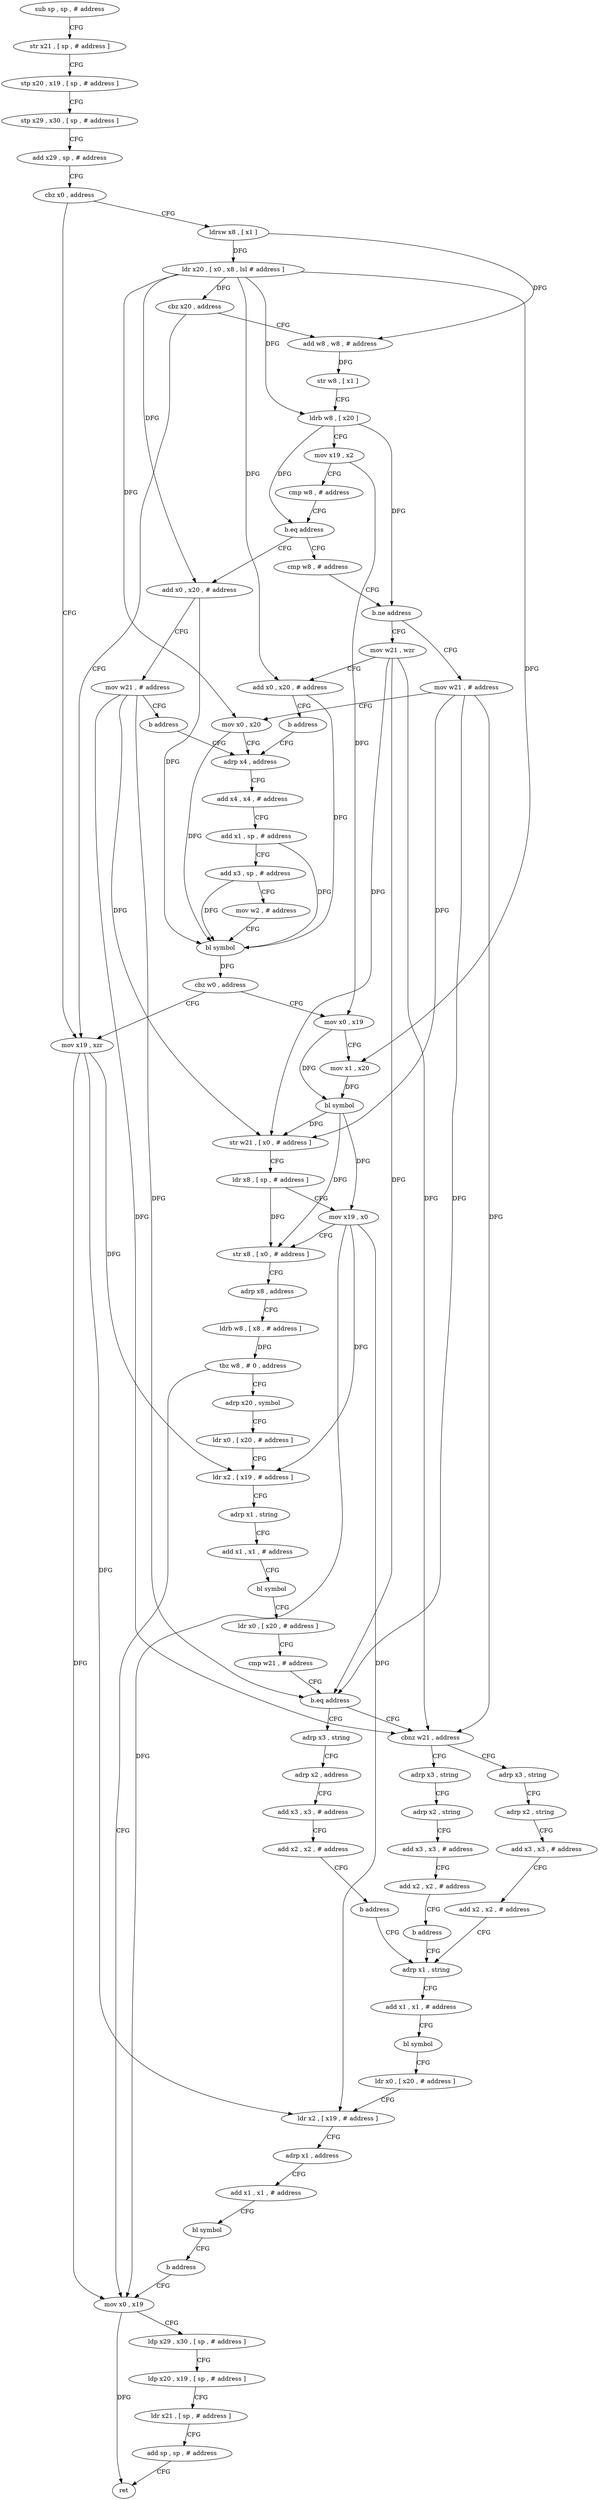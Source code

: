 digraph "func" {
"4256140" [label = "sub sp , sp , # address" ]
"4256144" [label = "str x21 , [ sp , # address ]" ]
"4256148" [label = "stp x20 , x19 , [ sp , # address ]" ]
"4256152" [label = "stp x29 , x30 , [ sp , # address ]" ]
"4256156" [label = "add x29 , sp , # address" ]
"4256160" [label = "cbz x0 , address" ]
"4256268" [label = "mov x19 , xzr" ]
"4256164" [label = "ldrsw x8 , [ x1 ]" ]
"4256272" [label = "mov x0 , x19" ]
"4256168" [label = "ldr x20 , [ x0 , x8 , lsl # address ]" ]
"4256172" [label = "cbz x20 , address" ]
"4256176" [label = "add w8 , w8 , # address" ]
"4256180" [label = "str w8 , [ x1 ]" ]
"4256184" [label = "ldrb w8 , [ x20 ]" ]
"4256188" [label = "mov x19 , x2" ]
"4256192" [label = "cmp w8 , # address" ]
"4256196" [label = "b.eq address" ]
"4256220" [label = "add x0 , x20 , # address" ]
"4256200" [label = "cmp w8 , # address" ]
"4256224" [label = "mov w21 , # address" ]
"4256228" [label = "b address" ]
"4256240" [label = "adrp x4 , address" ]
"4256204" [label = "b.ne address" ]
"4256232" [label = "mov w21 , # address" ]
"4256208" [label = "mov w21 , wzr" ]
"4256244" [label = "add x4 , x4 , # address" ]
"4256248" [label = "add x1 , sp , # address" ]
"4256252" [label = "add x3 , sp , # address" ]
"4256256" [label = "mov w2 , # address" ]
"4256260" [label = "bl symbol" ]
"4256264" [label = "cbz w0 , address" ]
"4256296" [label = "mov x0 , x19" ]
"4256236" [label = "mov x0 , x20" ]
"4256212" [label = "add x0 , x20 , # address" ]
"4256216" [label = "b address" ]
"4256300" [label = "mov x1 , x20" ]
"4256304" [label = "bl symbol" ]
"4256308" [label = "str w21 , [ x0 , # address ]" ]
"4256312" [label = "ldr x8 , [ sp , # address ]" ]
"4256316" [label = "mov x19 , x0" ]
"4256320" [label = "str x8 , [ x0 , # address ]" ]
"4256324" [label = "adrp x8 , address" ]
"4256328" [label = "ldrb w8 , [ x8 , # address ]" ]
"4256332" [label = "tbz w8 , # 0 , address" ]
"4256336" [label = "adrp x20 , symbol" ]
"4256276" [label = "ldp x29 , x30 , [ sp , # address ]" ]
"4256280" [label = "ldp x20 , x19 , [ sp , # address ]" ]
"4256284" [label = "ldr x21 , [ sp , # address ]" ]
"4256288" [label = "add sp , sp , # address" ]
"4256292" [label = "ret" ]
"4256340" [label = "ldr x0 , [ x20 , # address ]" ]
"4256344" [label = "ldr x2 , [ x19 , # address ]" ]
"4256348" [label = "adrp x1 , string" ]
"4256352" [label = "add x1 , x1 , # address" ]
"4256356" [label = "bl symbol" ]
"4256360" [label = "ldr x0 , [ x20 , # address ]" ]
"4256364" [label = "cmp w21 , # address" ]
"4256368" [label = "b.eq address" ]
"4256396" [label = "adrp x3 , string" ]
"4256372" [label = "cbnz w21 , address" ]
"4256400" [label = "adrp x2 , address" ]
"4256404" [label = "add x3 , x3 , # address" ]
"4256408" [label = "add x2 , x2 , # address" ]
"4256412" [label = "b address" ]
"4256432" [label = "adrp x1 , string" ]
"4256416" [label = "adrp x3 , string" ]
"4256376" [label = "adrp x3 , string" ]
"4256436" [label = "add x1 , x1 , # address" ]
"4256440" [label = "bl symbol" ]
"4256444" [label = "ldr x0 , [ x20 , # address ]" ]
"4256448" [label = "ldr x2 , [ x19 , # address ]" ]
"4256452" [label = "adrp x1 , address" ]
"4256456" [label = "add x1 , x1 , # address" ]
"4256460" [label = "bl symbol" ]
"4256464" [label = "b address" ]
"4256420" [label = "adrp x2 , string" ]
"4256424" [label = "add x3 , x3 , # address" ]
"4256428" [label = "add x2 , x2 , # address" ]
"4256380" [label = "adrp x2 , string" ]
"4256384" [label = "add x3 , x3 , # address" ]
"4256388" [label = "add x2 , x2 , # address" ]
"4256392" [label = "b address" ]
"4256140" -> "4256144" [ label = "CFG" ]
"4256144" -> "4256148" [ label = "CFG" ]
"4256148" -> "4256152" [ label = "CFG" ]
"4256152" -> "4256156" [ label = "CFG" ]
"4256156" -> "4256160" [ label = "CFG" ]
"4256160" -> "4256268" [ label = "CFG" ]
"4256160" -> "4256164" [ label = "CFG" ]
"4256268" -> "4256272" [ label = "DFG" ]
"4256268" -> "4256344" [ label = "DFG" ]
"4256268" -> "4256448" [ label = "DFG" ]
"4256164" -> "4256168" [ label = "DFG" ]
"4256164" -> "4256176" [ label = "DFG" ]
"4256272" -> "4256276" [ label = "CFG" ]
"4256272" -> "4256292" [ label = "DFG" ]
"4256168" -> "4256172" [ label = "DFG" ]
"4256168" -> "4256184" [ label = "DFG" ]
"4256168" -> "4256220" [ label = "DFG" ]
"4256168" -> "4256236" [ label = "DFG" ]
"4256168" -> "4256212" [ label = "DFG" ]
"4256168" -> "4256300" [ label = "DFG" ]
"4256172" -> "4256268" [ label = "CFG" ]
"4256172" -> "4256176" [ label = "CFG" ]
"4256176" -> "4256180" [ label = "DFG" ]
"4256180" -> "4256184" [ label = "CFG" ]
"4256184" -> "4256188" [ label = "CFG" ]
"4256184" -> "4256196" [ label = "DFG" ]
"4256184" -> "4256204" [ label = "DFG" ]
"4256188" -> "4256192" [ label = "CFG" ]
"4256188" -> "4256296" [ label = "DFG" ]
"4256192" -> "4256196" [ label = "CFG" ]
"4256196" -> "4256220" [ label = "CFG" ]
"4256196" -> "4256200" [ label = "CFG" ]
"4256220" -> "4256224" [ label = "CFG" ]
"4256220" -> "4256260" [ label = "DFG" ]
"4256200" -> "4256204" [ label = "CFG" ]
"4256224" -> "4256228" [ label = "CFG" ]
"4256224" -> "4256308" [ label = "DFG" ]
"4256224" -> "4256368" [ label = "DFG" ]
"4256224" -> "4256372" [ label = "DFG" ]
"4256228" -> "4256240" [ label = "CFG" ]
"4256240" -> "4256244" [ label = "CFG" ]
"4256204" -> "4256232" [ label = "CFG" ]
"4256204" -> "4256208" [ label = "CFG" ]
"4256232" -> "4256236" [ label = "CFG" ]
"4256232" -> "4256308" [ label = "DFG" ]
"4256232" -> "4256368" [ label = "DFG" ]
"4256232" -> "4256372" [ label = "DFG" ]
"4256208" -> "4256212" [ label = "CFG" ]
"4256208" -> "4256308" [ label = "DFG" ]
"4256208" -> "4256368" [ label = "DFG" ]
"4256208" -> "4256372" [ label = "DFG" ]
"4256244" -> "4256248" [ label = "CFG" ]
"4256248" -> "4256252" [ label = "CFG" ]
"4256248" -> "4256260" [ label = "DFG" ]
"4256252" -> "4256256" [ label = "CFG" ]
"4256252" -> "4256260" [ label = "DFG" ]
"4256256" -> "4256260" [ label = "CFG" ]
"4256260" -> "4256264" [ label = "DFG" ]
"4256264" -> "4256296" [ label = "CFG" ]
"4256264" -> "4256268" [ label = "CFG" ]
"4256296" -> "4256300" [ label = "CFG" ]
"4256296" -> "4256304" [ label = "DFG" ]
"4256236" -> "4256240" [ label = "CFG" ]
"4256236" -> "4256260" [ label = "DFG" ]
"4256212" -> "4256216" [ label = "CFG" ]
"4256212" -> "4256260" [ label = "DFG" ]
"4256216" -> "4256240" [ label = "CFG" ]
"4256300" -> "4256304" [ label = "DFG" ]
"4256304" -> "4256308" [ label = "DFG" ]
"4256304" -> "4256316" [ label = "DFG" ]
"4256304" -> "4256320" [ label = "DFG" ]
"4256308" -> "4256312" [ label = "CFG" ]
"4256312" -> "4256316" [ label = "CFG" ]
"4256312" -> "4256320" [ label = "DFG" ]
"4256316" -> "4256320" [ label = "CFG" ]
"4256316" -> "4256272" [ label = "DFG" ]
"4256316" -> "4256344" [ label = "DFG" ]
"4256316" -> "4256448" [ label = "DFG" ]
"4256320" -> "4256324" [ label = "CFG" ]
"4256324" -> "4256328" [ label = "CFG" ]
"4256328" -> "4256332" [ label = "DFG" ]
"4256332" -> "4256272" [ label = "CFG" ]
"4256332" -> "4256336" [ label = "CFG" ]
"4256336" -> "4256340" [ label = "CFG" ]
"4256276" -> "4256280" [ label = "CFG" ]
"4256280" -> "4256284" [ label = "CFG" ]
"4256284" -> "4256288" [ label = "CFG" ]
"4256288" -> "4256292" [ label = "CFG" ]
"4256340" -> "4256344" [ label = "CFG" ]
"4256344" -> "4256348" [ label = "CFG" ]
"4256348" -> "4256352" [ label = "CFG" ]
"4256352" -> "4256356" [ label = "CFG" ]
"4256356" -> "4256360" [ label = "CFG" ]
"4256360" -> "4256364" [ label = "CFG" ]
"4256364" -> "4256368" [ label = "CFG" ]
"4256368" -> "4256396" [ label = "CFG" ]
"4256368" -> "4256372" [ label = "CFG" ]
"4256396" -> "4256400" [ label = "CFG" ]
"4256372" -> "4256416" [ label = "CFG" ]
"4256372" -> "4256376" [ label = "CFG" ]
"4256400" -> "4256404" [ label = "CFG" ]
"4256404" -> "4256408" [ label = "CFG" ]
"4256408" -> "4256412" [ label = "CFG" ]
"4256412" -> "4256432" [ label = "CFG" ]
"4256432" -> "4256436" [ label = "CFG" ]
"4256416" -> "4256420" [ label = "CFG" ]
"4256376" -> "4256380" [ label = "CFG" ]
"4256436" -> "4256440" [ label = "CFG" ]
"4256440" -> "4256444" [ label = "CFG" ]
"4256444" -> "4256448" [ label = "CFG" ]
"4256448" -> "4256452" [ label = "CFG" ]
"4256452" -> "4256456" [ label = "CFG" ]
"4256456" -> "4256460" [ label = "CFG" ]
"4256460" -> "4256464" [ label = "CFG" ]
"4256464" -> "4256272" [ label = "CFG" ]
"4256420" -> "4256424" [ label = "CFG" ]
"4256424" -> "4256428" [ label = "CFG" ]
"4256428" -> "4256432" [ label = "CFG" ]
"4256380" -> "4256384" [ label = "CFG" ]
"4256384" -> "4256388" [ label = "CFG" ]
"4256388" -> "4256392" [ label = "CFG" ]
"4256392" -> "4256432" [ label = "CFG" ]
}
